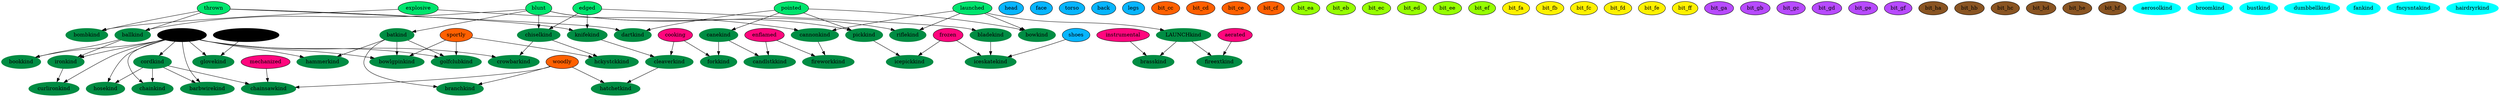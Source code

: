 digraph Bits {
	node [style=filled];
	node [fillcolor="#000000"];
	UNKNOWN;
	handUNKNOWN;

	// Strife bits
	node [fillcolor="#00E56E"];
	blunt;
	pointed;
	edged;
	explosive;
	launched;
	thrown;

	// Equipment bits
	node [fillcolor="#07B5FE"];
	head;
	face;
	torso;
	back;
	legs;
	shoes;

	node [fillcolor="#FF067D"];
	mechanized;
	instrumental;
	enflamed;
	frozen;
	cooking;
	aerated;

	node [fillcolor="#FF6000"];
	sportly;
	woodly;
	bit_cc;
	bit_cd;
	bit_ce;
	bit_cf;

	node [fillcolor="#96FF00"];
	bit_ea;
	bit_eb;
	bit_ec;
	bit_ed;
	bit_ee;
	bit_ef;

	node [fillcolor="#FFF100"];
	bit_fa;
	bit_fb;
	bit_fc;
	bit_fd;
	bit_fe;
	bit_ff;

	node [fillcolor="#B74AFE"];
	bit_ga;
	bit_gb;
	bit_gc;
	bit_gd;
	bit_ge;
	bit_gf;

	node [fillcolor="#895422"];
	bit_ha;
	bit_hb;
	bit_hc;
	bit_hd;
	bit_he;
	bit_hf;

	
	node [fillcolor=""];
	node [color="#008C43"];
	{blunt, thrown} -> ballkind;
	{blunt} -> batkind;
	{edged} -> bladekind;
	{explosive, thrown} -> bombkind;
	{explosive, launched} -> cannonkind;
	{pointed, launched} -> bowkind;
	{pointed} -> canekind;
	{blunt, edged} -> chiselkind;
	{edged, thrown} -> knifekind;
	{UNKNOWN} -> cordkind;
	{pointed, thrown} -> dartkind;
	{blunt, pointed} -> pickkind;
	{blunt, launched} -> riflekind;
	{launched} -> LAUNCHkind;

	node [color="#008C43"];
	{cordkind, mechanized, woodly} -> chainsawkind;
	{canekind, enflamed} -> candlstkkind;
	{chiselkind, UNKNOWN} -> crowbarkind;
	{cannonkind, enflamed} -> fireworkkind;
	{UNKNOWN, handUNKNOWN} -> glovekind;
	{cordkind, UNKNOWN} -> chainkind;
	{cordkind, UNKNOWN} -> barbwirekind;
	{batkind, sportly, UNKNOWN} -> bowlgpinkind;
	{batkind, sportly, UNKNOWN} -> golfclubkind;
	{batkind, UNKNOWN} -> hammerkind;
	{chiselkind, sportly} -> hckystckkind;
	{knifekind, cooking} -> cleaverkind;
	{canekind, cooking} -> forkkind;
	{cleaverkind, woodly} -> hatchetkind;
	{cordkind, UNKNOWN} -> hosekind;
	{pickkind, frozen} -> icepickkind;
	{bladekind, frozen, shoes} -> iceskatekind;
	{ballkind, UNKNOWN} -> ironkind;
	{ironkind, UNKNOWN} -> curlironkind;
	{ballkind, UNKNOWN} -> bookkind;
	{batkind, woodly} -> branchkind;
	{LAUNCHkind, instrumental} -> brasskind;
	{LAUNCHkind, aerated} -> fireextkind;

	node [color="#00FFFF"];
	aerosolkind;
	broomkind;
	bustkind;
	dumbbellkind;
	fankind;
	fncysntakind;
	hairdryrkind;
}